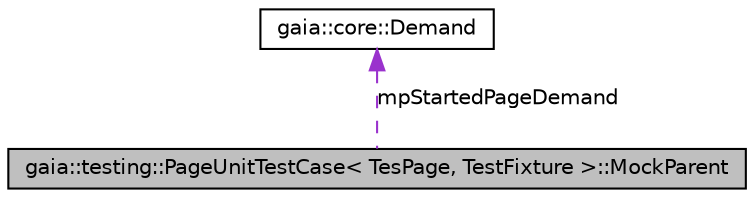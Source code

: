 digraph G
{
  edge [fontname="Helvetica",fontsize="10",labelfontname="Helvetica",labelfontsize="10"];
  node [fontname="Helvetica",fontsize="10",shape=record];
  Node1 [label="gaia::testing::PageUnitTestCase\< TesPage, TestFixture \>::MockParent",height=0.2,width=0.4,color="black", fillcolor="grey75", style="filled" fontcolor="black"];
  Node2 -> Node1 [dir=back,color="darkorchid3",fontsize="10",style="dashed",label="mpStartedPageDemand",fontname="Helvetica"];
  Node2 [label="gaia::core::Demand",height=0.2,width=0.4,color="black", fillcolor="white", style="filled",URL="$d4/d95/classgaia_1_1core_1_1_demand.html",tooltip="An Demand is an abstract description of an operation to be performed."];
}
